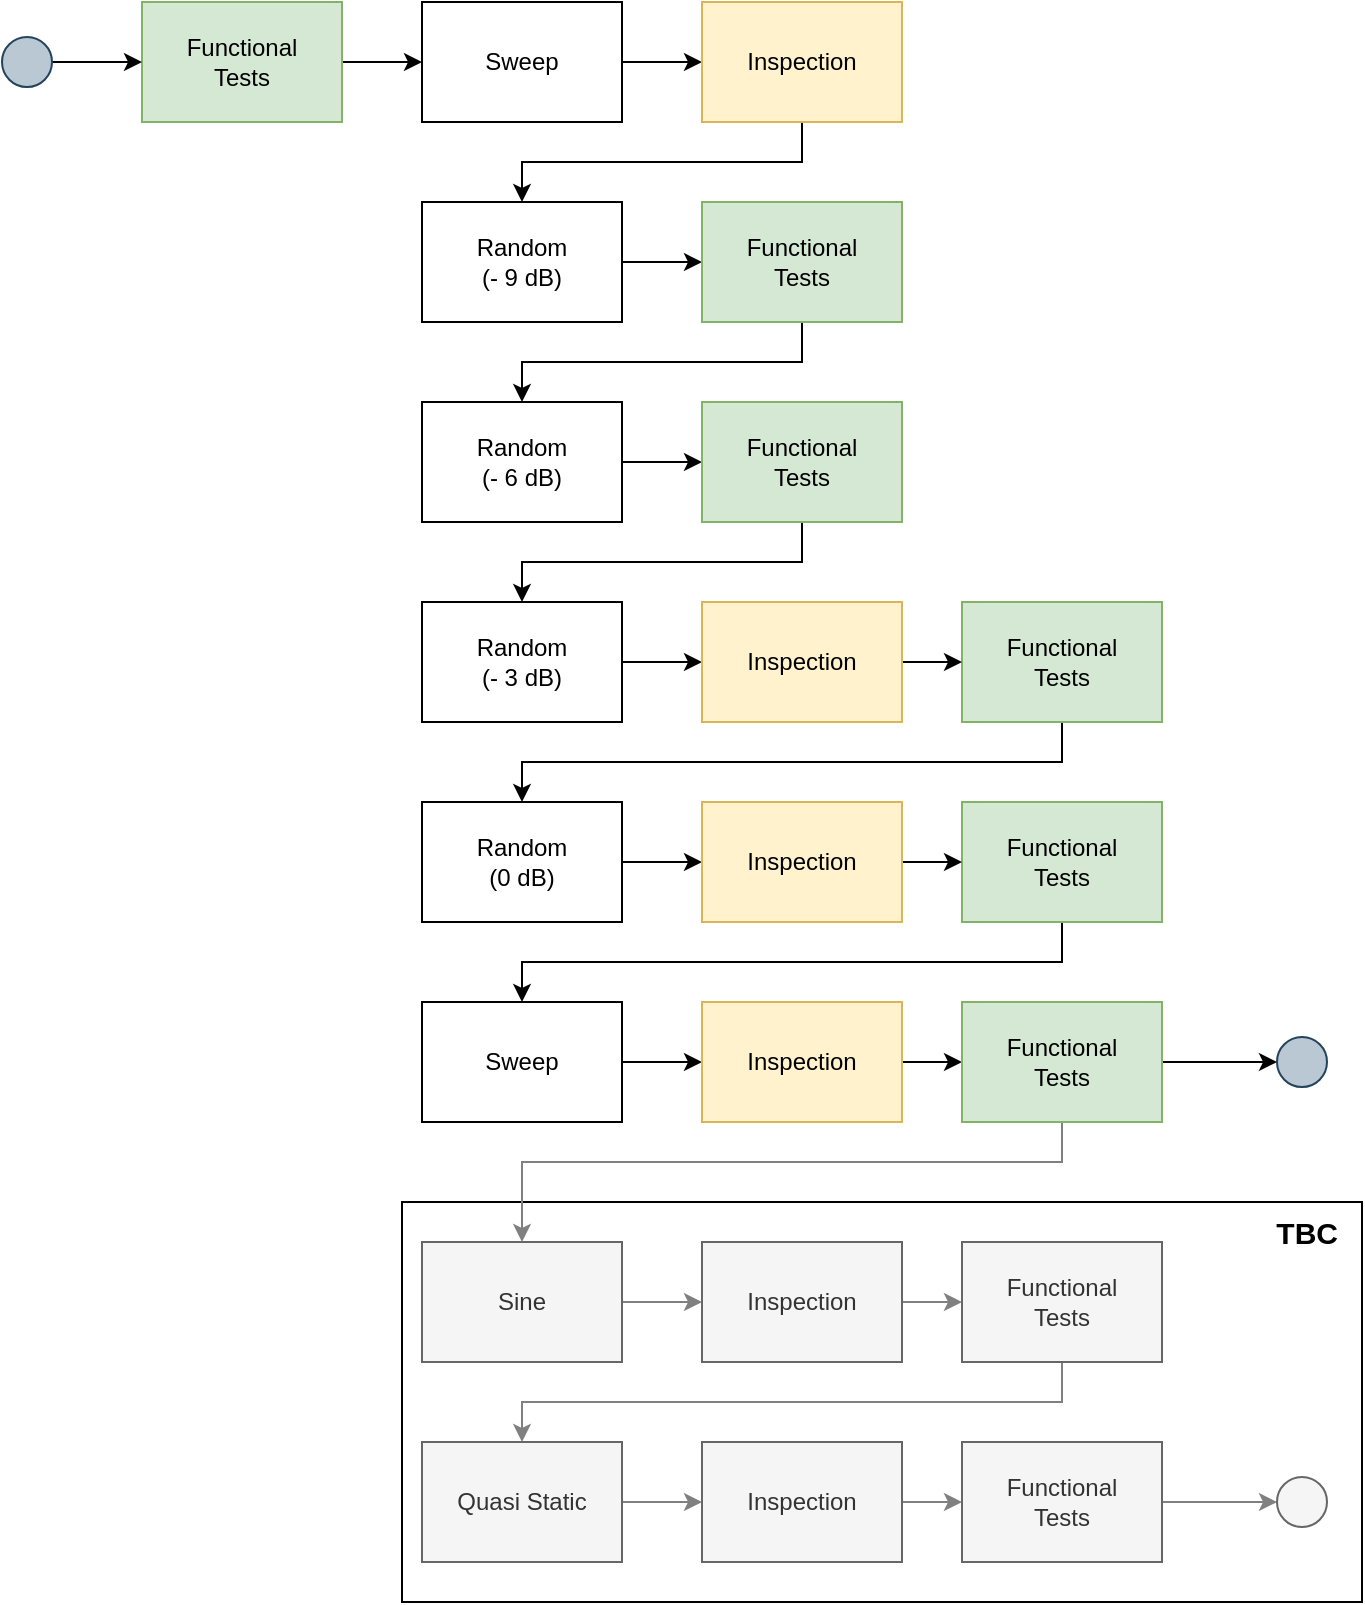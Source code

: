 <mxfile version="20.7.4" type="github"><diagram id="2ASk4Sx3_Q2UhI8BTlKH" name="Pagina-1"><mxGraphModel dx="2261" dy="865" grid="1" gridSize="10" guides="1" tooltips="1" connect="1" arrows="1" fold="1" page="1" pageScale="1" pageWidth="827" pageHeight="1169" math="0" shadow="0"><root><mxCell id="0"/><mxCell id="1" parent="0"/><mxCell id="eSFWChUB2wk7oqebmXFR-73" value="" style="rounded=0;whiteSpace=wrap;html=1;" vertex="1" parent="1"><mxGeometry x="170" y="800" width="480" height="200" as="geometry"/></mxCell><mxCell id="eSFWChUB2wk7oqebmXFR-15" style="edgeStyle=orthogonalEdgeStyle;rounded=0;orthogonalLoop=1;jettySize=auto;html=1;exitX=1;exitY=0.5;exitDx=0;exitDy=0;entryX=0;entryY=0.5;entryDx=0;entryDy=0;" edge="1" parent="1" source="eSFWChUB2wk7oqebmXFR-1" target="eSFWChUB2wk7oqebmXFR-9"><mxGeometry relative="1" as="geometry"/></mxCell><mxCell id="eSFWChUB2wk7oqebmXFR-1" value="Sweep" style="rounded=0;whiteSpace=wrap;html=1;" vertex="1" parent="1"><mxGeometry x="180" y="200" width="100" height="60" as="geometry"/></mxCell><mxCell id="eSFWChUB2wk7oqebmXFR-5" style="edgeStyle=orthogonalEdgeStyle;rounded=0;orthogonalLoop=1;jettySize=auto;html=1;exitX=1;exitY=0.5;exitDx=0;exitDy=0;entryX=0;entryY=0.5;entryDx=0;entryDy=0;" edge="1" parent="1" source="eSFWChUB2wk7oqebmXFR-2" target="eSFWChUB2wk7oqebmXFR-4"><mxGeometry relative="1" as="geometry"/></mxCell><mxCell id="eSFWChUB2wk7oqebmXFR-2" value="Random &lt;br&gt;(- 9 dB)" style="rounded=0;whiteSpace=wrap;html=1;" vertex="1" parent="1"><mxGeometry x="180" y="300" width="100" height="60" as="geometry"/></mxCell><mxCell id="eSFWChUB2wk7oqebmXFR-17" style="edgeStyle=orthogonalEdgeStyle;rounded=0;orthogonalLoop=1;jettySize=auto;html=1;exitX=0.5;exitY=1;exitDx=0;exitDy=0;entryX=0.5;entryY=0;entryDx=0;entryDy=0;" edge="1" parent="1" source="eSFWChUB2wk7oqebmXFR-4" target="eSFWChUB2wk7oqebmXFR-6"><mxGeometry relative="1" as="geometry"/></mxCell><mxCell id="eSFWChUB2wk7oqebmXFR-4" value="Functional&lt;br&gt;Tests" style="rounded=0;whiteSpace=wrap;html=1;fillColor=#d5e8d4;strokeColor=#82b366;" vertex="1" parent="1"><mxGeometry x="320" y="300" width="100" height="60" as="geometry"/></mxCell><mxCell id="eSFWChUB2wk7oqebmXFR-19" style="edgeStyle=orthogonalEdgeStyle;rounded=0;orthogonalLoop=1;jettySize=auto;html=1;exitX=1;exitY=0.5;exitDx=0;exitDy=0;" edge="1" parent="1" source="eSFWChUB2wk7oqebmXFR-6" target="eSFWChUB2wk7oqebmXFR-18"><mxGeometry relative="1" as="geometry"/></mxCell><mxCell id="eSFWChUB2wk7oqebmXFR-6" value="Random &lt;br&gt;(- 6 dB)" style="rounded=0;whiteSpace=wrap;html=1;" vertex="1" parent="1"><mxGeometry x="180" y="400" width="100" height="60" as="geometry"/></mxCell><mxCell id="eSFWChUB2wk7oqebmXFR-42" style="edgeStyle=orthogonalEdgeStyle;rounded=0;orthogonalLoop=1;jettySize=auto;html=1;exitX=0.5;exitY=1;exitDx=0;exitDy=0;entryX=0.5;entryY=0;entryDx=0;entryDy=0;" edge="1" parent="1" source="eSFWChUB2wk7oqebmXFR-9" target="eSFWChUB2wk7oqebmXFR-2"><mxGeometry relative="1" as="geometry"/></mxCell><mxCell id="eSFWChUB2wk7oqebmXFR-9" value="Inspection" style="rounded=0;whiteSpace=wrap;html=1;fillColor=#fff2cc;strokeColor=#d6b656;" vertex="1" parent="1"><mxGeometry x="320" y="200" width="100" height="60" as="geometry"/></mxCell><mxCell id="eSFWChUB2wk7oqebmXFR-14" style="edgeStyle=orthogonalEdgeStyle;rounded=0;orthogonalLoop=1;jettySize=auto;html=1;exitX=1;exitY=0.5;exitDx=0;exitDy=0;" edge="1" parent="1" source="eSFWChUB2wk7oqebmXFR-13" target="eSFWChUB2wk7oqebmXFR-1"><mxGeometry relative="1" as="geometry"/></mxCell><mxCell id="eSFWChUB2wk7oqebmXFR-13" value="Functional&lt;br&gt;Tests" style="rounded=0;whiteSpace=wrap;html=1;fillColor=#d5e8d4;strokeColor=#82b366;" vertex="1" parent="1"><mxGeometry x="40" y="200" width="100" height="60" as="geometry"/></mxCell><mxCell id="eSFWChUB2wk7oqebmXFR-27" style="edgeStyle=orthogonalEdgeStyle;rounded=0;orthogonalLoop=1;jettySize=auto;html=1;exitX=0.5;exitY=1;exitDx=0;exitDy=0;entryX=0.5;entryY=0;entryDx=0;entryDy=0;" edge="1" parent="1" source="eSFWChUB2wk7oqebmXFR-18" target="eSFWChUB2wk7oqebmXFR-21"><mxGeometry relative="1" as="geometry"/></mxCell><mxCell id="eSFWChUB2wk7oqebmXFR-18" value="Functional&lt;br&gt;Tests" style="rounded=0;whiteSpace=wrap;html=1;fillColor=#d5e8d4;strokeColor=#82b366;" vertex="1" parent="1"><mxGeometry x="320" y="400" width="100" height="60" as="geometry"/></mxCell><mxCell id="eSFWChUB2wk7oqebmXFR-32" style="edgeStyle=orthogonalEdgeStyle;rounded=0;orthogonalLoop=1;jettySize=auto;html=1;exitX=1;exitY=0.5;exitDx=0;exitDy=0;entryX=0;entryY=0.5;entryDx=0;entryDy=0;" edge="1" parent="1" source="eSFWChUB2wk7oqebmXFR-21" target="eSFWChUB2wk7oqebmXFR-29"><mxGeometry relative="1" as="geometry"/></mxCell><mxCell id="eSFWChUB2wk7oqebmXFR-21" value="Random &lt;br&gt;(- 3 dB)" style="rounded=0;whiteSpace=wrap;html=1;" vertex="1" parent="1"><mxGeometry x="180" y="500" width="100" height="60" as="geometry"/></mxCell><mxCell id="eSFWChUB2wk7oqebmXFR-28" style="edgeStyle=orthogonalEdgeStyle;rounded=0;orthogonalLoop=1;jettySize=auto;html=1;exitX=0.5;exitY=1;exitDx=0;exitDy=0;entryX=0.5;entryY=0;entryDx=0;entryDy=0;" edge="1" parent="1" source="eSFWChUB2wk7oqebmXFR-22" target="eSFWChUB2wk7oqebmXFR-24"><mxGeometry relative="1" as="geometry"/></mxCell><mxCell id="eSFWChUB2wk7oqebmXFR-22" value="Functional&lt;br&gt;Tests" style="rounded=0;whiteSpace=wrap;html=1;fillColor=#d5e8d4;strokeColor=#82b366;" vertex="1" parent="1"><mxGeometry x="450" y="500" width="100" height="60" as="geometry"/></mxCell><mxCell id="eSFWChUB2wk7oqebmXFR-35" style="edgeStyle=orthogonalEdgeStyle;rounded=0;orthogonalLoop=1;jettySize=auto;html=1;exitX=1;exitY=0.5;exitDx=0;exitDy=0;entryX=0;entryY=0.5;entryDx=0;entryDy=0;" edge="1" parent="1" source="eSFWChUB2wk7oqebmXFR-24" target="eSFWChUB2wk7oqebmXFR-30"><mxGeometry relative="1" as="geometry"/></mxCell><mxCell id="eSFWChUB2wk7oqebmXFR-24" value="Random &lt;br&gt;(0 dB)" style="rounded=0;whiteSpace=wrap;html=1;" vertex="1" parent="1"><mxGeometry x="180" y="600" width="100" height="60" as="geometry"/></mxCell><mxCell id="eSFWChUB2wk7oqebmXFR-43" style="edgeStyle=orthogonalEdgeStyle;rounded=0;orthogonalLoop=1;jettySize=auto;html=1;exitX=0.5;exitY=1;exitDx=0;exitDy=0;entryX=0.5;entryY=0;entryDx=0;entryDy=0;" edge="1" parent="1" source="eSFWChUB2wk7oqebmXFR-25" target="eSFWChUB2wk7oqebmXFR-37"><mxGeometry relative="1" as="geometry"/></mxCell><mxCell id="eSFWChUB2wk7oqebmXFR-25" value="Functional&lt;br&gt;Tests" style="rounded=0;whiteSpace=wrap;html=1;fillColor=#d5e8d4;strokeColor=#82b366;" vertex="1" parent="1"><mxGeometry x="450" y="600" width="100" height="60" as="geometry"/></mxCell><mxCell id="eSFWChUB2wk7oqebmXFR-31" value="" style="edgeStyle=orthogonalEdgeStyle;rounded=0;orthogonalLoop=1;jettySize=auto;html=1;" edge="1" parent="1" source="eSFWChUB2wk7oqebmXFR-29" target="eSFWChUB2wk7oqebmXFR-22"><mxGeometry relative="1" as="geometry"/></mxCell><mxCell id="eSFWChUB2wk7oqebmXFR-29" value="Inspection" style="rounded=0;whiteSpace=wrap;html=1;fillColor=#fff2cc;strokeColor=#d6b656;" vertex="1" parent="1"><mxGeometry x="320" y="500" width="100" height="60" as="geometry"/></mxCell><mxCell id="eSFWChUB2wk7oqebmXFR-36" style="edgeStyle=orthogonalEdgeStyle;rounded=0;orthogonalLoop=1;jettySize=auto;html=1;exitX=1;exitY=0.5;exitDx=0;exitDy=0;entryX=0;entryY=0.5;entryDx=0;entryDy=0;" edge="1" parent="1" source="eSFWChUB2wk7oqebmXFR-30" target="eSFWChUB2wk7oqebmXFR-25"><mxGeometry relative="1" as="geometry"/></mxCell><mxCell id="eSFWChUB2wk7oqebmXFR-30" value="Inspection" style="rounded=0;whiteSpace=wrap;html=1;fillColor=#fff2cc;strokeColor=#d6b656;" vertex="1" parent="1"><mxGeometry x="320" y="600" width="100" height="60" as="geometry"/></mxCell><mxCell id="eSFWChUB2wk7oqebmXFR-41" style="edgeStyle=orthogonalEdgeStyle;rounded=0;orthogonalLoop=1;jettySize=auto;html=1;exitX=1;exitY=0.5;exitDx=0;exitDy=0;entryX=0;entryY=0.5;entryDx=0;entryDy=0;" edge="1" parent="1" source="eSFWChUB2wk7oqebmXFR-37" target="eSFWChUB2wk7oqebmXFR-40"><mxGeometry relative="1" as="geometry"/></mxCell><mxCell id="eSFWChUB2wk7oqebmXFR-37" value="Sweep" style="rounded=0;whiteSpace=wrap;html=1;" vertex="1" parent="1"><mxGeometry x="180" y="700" width="100" height="60" as="geometry"/></mxCell><mxCell id="eSFWChUB2wk7oqebmXFR-47" style="edgeStyle=orthogonalEdgeStyle;rounded=0;orthogonalLoop=1;jettySize=auto;html=1;exitX=1;exitY=0.5;exitDx=0;exitDy=0;entryX=0;entryY=0.5;entryDx=0;entryDy=0;" edge="1" parent="1" source="eSFWChUB2wk7oqebmXFR-40" target="eSFWChUB2wk7oqebmXFR-46"><mxGeometry relative="1" as="geometry"/></mxCell><mxCell id="eSFWChUB2wk7oqebmXFR-40" value="Inspection" style="rounded=0;whiteSpace=wrap;html=1;fillColor=#fff2cc;strokeColor=#d6b656;" vertex="1" parent="1"><mxGeometry x="320" y="700" width="100" height="60" as="geometry"/></mxCell><mxCell id="eSFWChUB2wk7oqebmXFR-51" style="edgeStyle=orthogonalEdgeStyle;rounded=0;orthogonalLoop=1;jettySize=auto;html=1;exitX=1;exitY=0.5;exitDx=0;exitDy=0;entryX=0;entryY=0.5;entryDx=0;entryDy=0;strokeColor=#808080;" edge="1" parent="1" source="eSFWChUB2wk7oqebmXFR-45" target="eSFWChUB2wk7oqebmXFR-49"><mxGeometry relative="1" as="geometry"/></mxCell><mxCell id="eSFWChUB2wk7oqebmXFR-45" value="Sine" style="rounded=0;whiteSpace=wrap;html=1;fillColor=#f5f5f5;fontColor=#333333;strokeColor=#666666;" vertex="1" parent="1"><mxGeometry x="180" y="820" width="100" height="60" as="geometry"/></mxCell><mxCell id="eSFWChUB2wk7oqebmXFR-48" style="edgeStyle=orthogonalEdgeStyle;rounded=0;orthogonalLoop=1;jettySize=auto;html=1;exitX=0.5;exitY=1;exitDx=0;exitDy=0;strokeColor=#808080;" edge="1" parent="1" source="eSFWChUB2wk7oqebmXFR-46" target="eSFWChUB2wk7oqebmXFR-45"><mxGeometry relative="1" as="geometry"><Array as="points"><mxPoint x="500" y="780"/><mxPoint x="230" y="780"/></Array></mxGeometry></mxCell><mxCell id="eSFWChUB2wk7oqebmXFR-71" style="edgeStyle=orthogonalEdgeStyle;rounded=0;orthogonalLoop=1;jettySize=auto;html=1;exitX=1;exitY=0.5;exitDx=0;exitDy=0;entryX=0;entryY=0.5;entryDx=0;entryDy=0;" edge="1" parent="1" source="eSFWChUB2wk7oqebmXFR-46" target="eSFWChUB2wk7oqebmXFR-70"><mxGeometry relative="1" as="geometry"/></mxCell><mxCell id="eSFWChUB2wk7oqebmXFR-46" value="Functional&lt;br&gt;Tests" style="rounded=0;whiteSpace=wrap;html=1;fillColor=#d5e8d4;strokeColor=#82b366;" vertex="1" parent="1"><mxGeometry x="450" y="700" width="100" height="60" as="geometry"/></mxCell><mxCell id="eSFWChUB2wk7oqebmXFR-54" style="edgeStyle=orthogonalEdgeStyle;rounded=0;orthogonalLoop=1;jettySize=auto;html=1;exitX=1;exitY=0.5;exitDx=0;exitDy=0;entryX=0;entryY=0.5;entryDx=0;entryDy=0;strokeColor=#808080;" edge="1" parent="1" source="eSFWChUB2wk7oqebmXFR-49" target="eSFWChUB2wk7oqebmXFR-50"><mxGeometry relative="1" as="geometry"/></mxCell><mxCell id="eSFWChUB2wk7oqebmXFR-49" value="Inspection" style="rounded=0;whiteSpace=wrap;html=1;fillColor=#f5f5f5;strokeColor=#666666;fontColor=#333333;" vertex="1" parent="1"><mxGeometry x="320" y="820" width="100" height="60" as="geometry"/></mxCell><mxCell id="eSFWChUB2wk7oqebmXFR-65" style="edgeStyle=orthogonalEdgeStyle;rounded=0;orthogonalLoop=1;jettySize=auto;html=1;exitX=0.5;exitY=1;exitDx=0;exitDy=0;entryX=0.5;entryY=0;entryDx=0;entryDy=0;strokeColor=#808080;" edge="1" parent="1" source="eSFWChUB2wk7oqebmXFR-50" target="eSFWChUB2wk7oqebmXFR-56"><mxGeometry relative="1" as="geometry"/></mxCell><mxCell id="eSFWChUB2wk7oqebmXFR-50" value="Functional&lt;br&gt;Tests" style="rounded=0;whiteSpace=wrap;html=1;fillColor=#f5f5f5;strokeColor=#666666;fontColor=#333333;" vertex="1" parent="1"><mxGeometry x="450" y="820" width="100" height="60" as="geometry"/></mxCell><mxCell id="eSFWChUB2wk7oqebmXFR-55" style="edgeStyle=orthogonalEdgeStyle;rounded=0;orthogonalLoop=1;jettySize=auto;html=1;exitX=1;exitY=0.5;exitDx=0;exitDy=0;entryX=0;entryY=0.5;entryDx=0;entryDy=0;strokeColor=#808080;" edge="1" parent="1" source="eSFWChUB2wk7oqebmXFR-56" target="eSFWChUB2wk7oqebmXFR-58"><mxGeometry relative="1" as="geometry"/></mxCell><mxCell id="eSFWChUB2wk7oqebmXFR-56" value="Quasi Static" style="rounded=0;whiteSpace=wrap;html=1;fillColor=#f5f5f5;fontColor=#333333;strokeColor=#666666;" vertex="1" parent="1"><mxGeometry x="180" y="920" width="100" height="60" as="geometry"/></mxCell><mxCell id="eSFWChUB2wk7oqebmXFR-57" style="edgeStyle=orthogonalEdgeStyle;rounded=0;orthogonalLoop=1;jettySize=auto;html=1;exitX=1;exitY=0.5;exitDx=0;exitDy=0;entryX=0;entryY=0.5;entryDx=0;entryDy=0;strokeColor=#808080;" edge="1" parent="1" source="eSFWChUB2wk7oqebmXFR-58" target="eSFWChUB2wk7oqebmXFR-59"><mxGeometry relative="1" as="geometry"/></mxCell><mxCell id="eSFWChUB2wk7oqebmXFR-58" value="Inspection" style="rounded=0;whiteSpace=wrap;html=1;fillColor=#f5f5f5;strokeColor=#666666;fontColor=#333333;" vertex="1" parent="1"><mxGeometry x="320" y="920" width="100" height="60" as="geometry"/></mxCell><mxCell id="eSFWChUB2wk7oqebmXFR-72" style="edgeStyle=orthogonalEdgeStyle;rounded=0;orthogonalLoop=1;jettySize=auto;html=1;exitX=1;exitY=0.5;exitDx=0;exitDy=0;entryX=0;entryY=0.5;entryDx=0;entryDy=0;strokeColor=#808080;" edge="1" parent="1" source="eSFWChUB2wk7oqebmXFR-59" target="eSFWChUB2wk7oqebmXFR-69"><mxGeometry relative="1" as="geometry"/></mxCell><mxCell id="eSFWChUB2wk7oqebmXFR-59" value="Functional&lt;br&gt;Tests" style="rounded=0;whiteSpace=wrap;html=1;fillColor=#f5f5f5;strokeColor=#666666;fontColor=#333333;" vertex="1" parent="1"><mxGeometry x="450" y="920" width="100" height="60" as="geometry"/></mxCell><mxCell id="eSFWChUB2wk7oqebmXFR-68" style="edgeStyle=orthogonalEdgeStyle;rounded=0;orthogonalLoop=1;jettySize=auto;html=1;exitX=1;exitY=0.5;exitDx=0;exitDy=0;entryX=0;entryY=0.5;entryDx=0;entryDy=0;" edge="1" parent="1" source="eSFWChUB2wk7oqebmXFR-66" target="eSFWChUB2wk7oqebmXFR-13"><mxGeometry relative="1" as="geometry"/></mxCell><mxCell id="eSFWChUB2wk7oqebmXFR-66" value="" style="ellipse;whiteSpace=wrap;html=1;aspect=fixed;fillColor=#bac8d3;strokeColor=#23445d;" vertex="1" parent="1"><mxGeometry x="-30" y="217.5" width="25" height="25" as="geometry"/></mxCell><mxCell id="eSFWChUB2wk7oqebmXFR-69" value="" style="ellipse;whiteSpace=wrap;html=1;aspect=fixed;fillColor=#f5f5f5;strokeColor=#666666;fontColor=#333333;" vertex="1" parent="1"><mxGeometry x="607.5" y="937.5" width="25" height="25" as="geometry"/></mxCell><mxCell id="eSFWChUB2wk7oqebmXFR-70" value="" style="ellipse;whiteSpace=wrap;html=1;aspect=fixed;fillColor=#bac8d3;strokeColor=#23445d;" vertex="1" parent="1"><mxGeometry x="607.5" y="717.5" width="25" height="25" as="geometry"/></mxCell><mxCell id="eSFWChUB2wk7oqebmXFR-74" value="TBC" style="text;html=1;strokeColor=none;fillColor=none;align=right;verticalAlign=middle;whiteSpace=wrap;rounded=0;fontStyle=1;fontSize=15;" vertex="1" parent="1"><mxGeometry x="590" y="800" width="50" height="30" as="geometry"/></mxCell></root></mxGraphModel></diagram></mxfile>